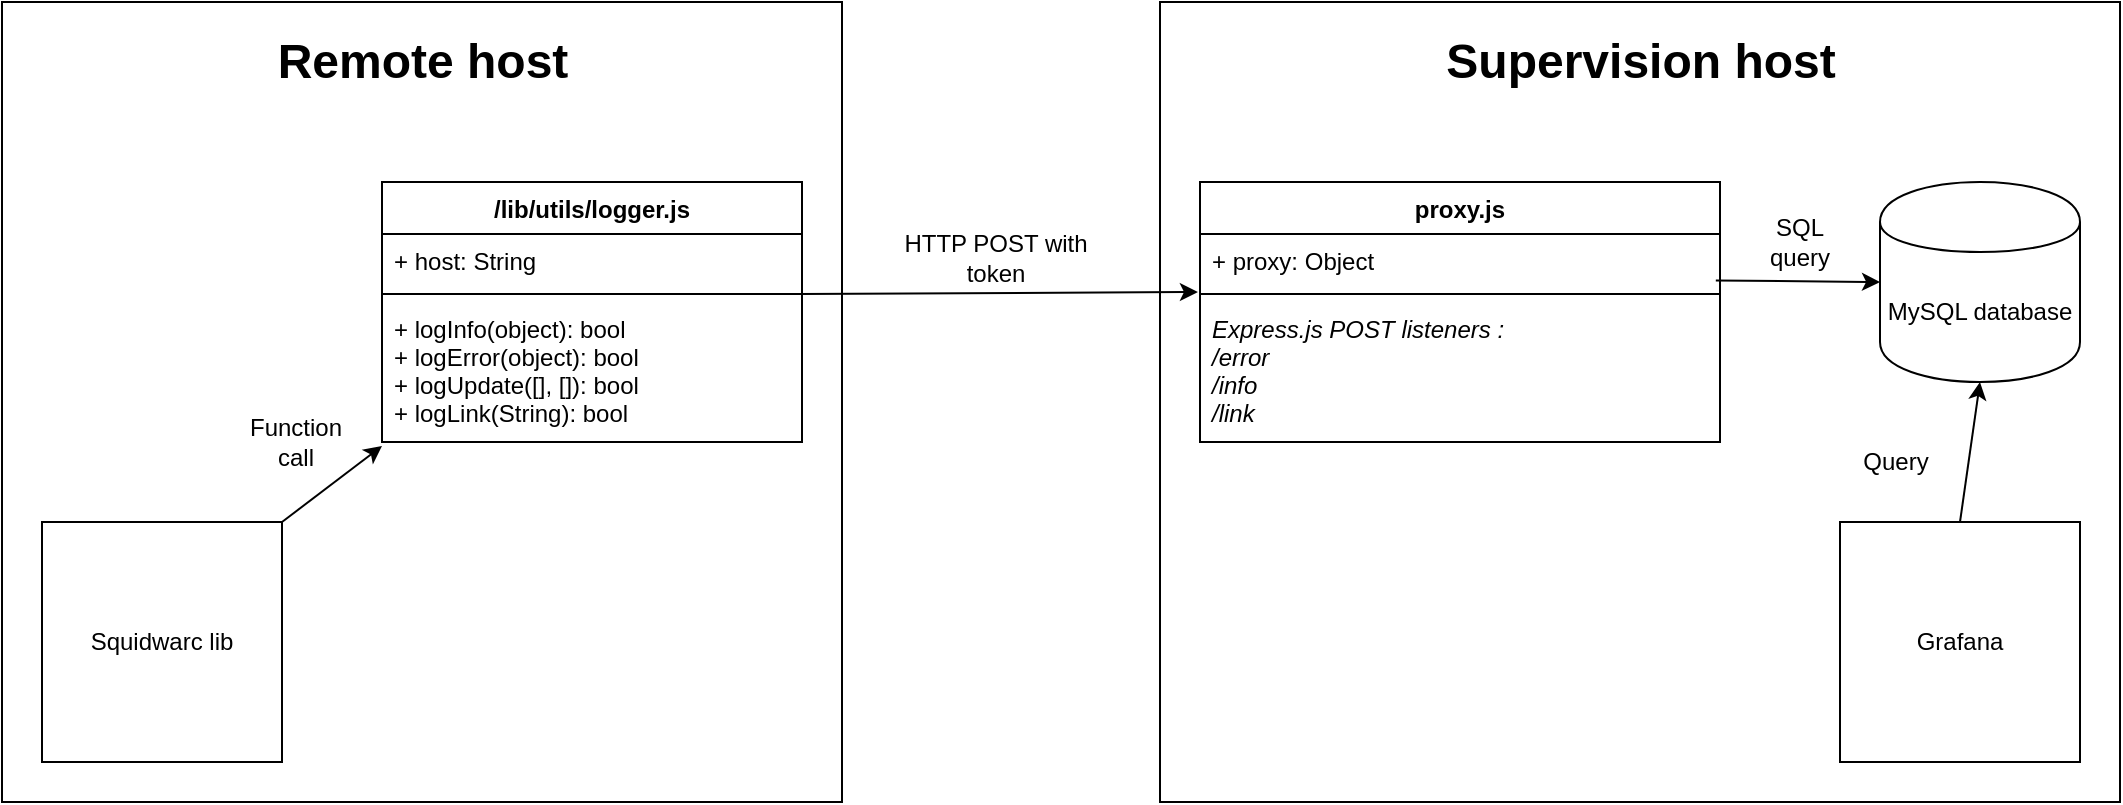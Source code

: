 <mxfile version="13.0.7" type="device"><diagram id="-0yqS3KOrHX-q5QBapPS" name="Page-1"><mxGraphModel dx="1422" dy="762" grid="1" gridSize="10" guides="1" tooltips="1" connect="1" arrows="1" fold="1" page="1" pageScale="1" pageWidth="827" pageHeight="1169" math="0" shadow="0"><root><mxCell id="0"/><mxCell id="1" parent="0"/><mxCell id="AusgScLjNZ6l5flefIBM-35" value="" style="rounded=0;whiteSpace=wrap;html=1;fillColor=#ffffff;" vertex="1" parent="1"><mxGeometry x="622" y="200" width="480" height="400" as="geometry"/></mxCell><mxCell id="AusgScLjNZ6l5flefIBM-33" value="" style="rounded=0;whiteSpace=wrap;html=1;fillColor=#ffffff;" vertex="1" parent="1"><mxGeometry x="43" y="200" width="420" height="400" as="geometry"/></mxCell><mxCell id="AusgScLjNZ6l5flefIBM-8" value="Squidwarc lib" style="whiteSpace=wrap;html=1;aspect=fixed;" vertex="1" parent="1"><mxGeometry x="63" y="460" width="120" height="120" as="geometry"/></mxCell><mxCell id="AusgScLjNZ6l5flefIBM-11" value="Function call" style="text;html=1;strokeColor=none;fillColor=none;align=center;verticalAlign=middle;whiteSpace=wrap;rounded=0;" vertex="1" parent="1"><mxGeometry x="170" y="410" width="40" height="20" as="geometry"/></mxCell><mxCell id="AusgScLjNZ6l5flefIBM-14" value="/lib/utils/logger.js" style="swimlane;fontStyle=1;align=center;verticalAlign=top;childLayout=stackLayout;horizontal=1;startSize=26;horizontalStack=0;resizeParent=1;resizeParentMax=0;resizeLast=0;collapsible=1;marginBottom=0;fillColor=#ffffff;swimlaneFillColor=#ffffff;" vertex="1" parent="1"><mxGeometry x="233" y="290" width="210" height="130" as="geometry"><mxRectangle x="230" y="290" width="140" height="50" as="alternateBounds"/></mxGeometry></mxCell><mxCell id="AusgScLjNZ6l5flefIBM-15" value="+ host: String" style="text;strokeColor=none;fillColor=none;align=left;verticalAlign=top;spacingLeft=4;spacingRight=4;overflow=hidden;rotatable=0;points=[[0,0.5],[1,0.5]];portConstraint=eastwest;" vertex="1" parent="AusgScLjNZ6l5flefIBM-14"><mxGeometry y="26" width="210" height="26" as="geometry"/></mxCell><mxCell id="AusgScLjNZ6l5flefIBM-16" value="" style="line;strokeWidth=1;fillColor=none;align=left;verticalAlign=middle;spacingTop=-1;spacingLeft=3;spacingRight=3;rotatable=0;labelPosition=right;points=[];portConstraint=eastwest;" vertex="1" parent="AusgScLjNZ6l5flefIBM-14"><mxGeometry y="52" width="210" height="8" as="geometry"/></mxCell><mxCell id="AusgScLjNZ6l5flefIBM-17" value="+ logInfo(object): bool&#10;+ logError(object): bool&#10;+ logUpdate([], []): bool&#10;+ logLink(String): bool" style="text;strokeColor=none;fillColor=none;align=left;verticalAlign=top;spacingLeft=4;spacingRight=4;overflow=hidden;rotatable=0;points=[[0,0.5],[1,0.5]];portConstraint=eastwest;" vertex="1" parent="AusgScLjNZ6l5flefIBM-14"><mxGeometry y="60" width="210" height="70" as="geometry"/></mxCell><mxCell id="AusgScLjNZ6l5flefIBM-21" value="" style="endArrow=classic;html=1;entryX=0;entryY=1.029;entryDx=0;entryDy=0;entryPerimeter=0;exitX=1;exitY=0;exitDx=0;exitDy=0;" edge="1" parent="1" source="AusgScLjNZ6l5flefIBM-8" target="AusgScLjNZ6l5flefIBM-17"><mxGeometry width="50" height="50" relative="1" as="geometry"><mxPoint x="173" y="480" as="sourcePoint"/><mxPoint x="223" y="430" as="targetPoint"/></mxGeometry></mxCell><mxCell id="AusgScLjNZ6l5flefIBM-23" value="MySQL database" style="shape=cylinder;whiteSpace=wrap;html=1;boundedLbl=1;backgroundOutline=1;fillColor=#ffffff;" vertex="1" parent="1"><mxGeometry x="982" y="290" width="100" height="100" as="geometry"/></mxCell><mxCell id="AusgScLjNZ6l5flefIBM-24" value="proxy.js" style="swimlane;fontStyle=1;align=center;verticalAlign=top;childLayout=stackLayout;horizontal=1;startSize=26;horizontalStack=0;resizeParent=1;resizeParentMax=0;resizeLast=0;collapsible=1;marginBottom=0;fillColor=#ffffff;html=0;" vertex="1" parent="1"><mxGeometry x="642" y="290" width="260" height="130" as="geometry"/></mxCell><mxCell id="AusgScLjNZ6l5flefIBM-25" value="+ proxy: Object" style="text;strokeColor=none;fillColor=none;align=left;verticalAlign=top;spacingLeft=4;spacingRight=4;overflow=hidden;rotatable=0;points=[[0,0.5],[1,0.5]];portConstraint=eastwest;" vertex="1" parent="AusgScLjNZ6l5flefIBM-24"><mxGeometry y="26" width="260" height="26" as="geometry"/></mxCell><mxCell id="AusgScLjNZ6l5flefIBM-26" value="" style="line;strokeWidth=1;fillColor=none;align=left;verticalAlign=middle;spacingTop=-1;spacingLeft=3;spacingRight=3;rotatable=0;labelPosition=right;points=[];portConstraint=eastwest;" vertex="1" parent="AusgScLjNZ6l5flefIBM-24"><mxGeometry y="52" width="260" height="8" as="geometry"/></mxCell><mxCell id="AusgScLjNZ6l5flefIBM-27" value="Express.js POST listeners :&#10;/error&#10;/info&#10;/link" style="text;strokeColor=none;fillColor=none;align=left;verticalAlign=top;spacingLeft=4;spacingRight=4;overflow=hidden;rotatable=0;points=[[0,0.5],[1,0.5]];portConstraint=eastwest;fontStyle=2" vertex="1" parent="AusgScLjNZ6l5flefIBM-24"><mxGeometry y="60" width="260" height="70" as="geometry"/></mxCell><mxCell id="AusgScLjNZ6l5flefIBM-28" value="" style="endArrow=classic;html=1;exitX=0.995;exitY=1.154;exitDx=0;exitDy=0;exitPerimeter=0;entryX=-0.004;entryY=1.115;entryDx=0;entryDy=0;entryPerimeter=0;" edge="1" parent="1" source="AusgScLjNZ6l5flefIBM-15" target="AusgScLjNZ6l5flefIBM-25"><mxGeometry width="50" height="50" relative="1" as="geometry"><mxPoint x="470" y="360" as="sourcePoint"/><mxPoint x="520" y="310" as="targetPoint"/></mxGeometry></mxCell><mxCell id="AusgScLjNZ6l5flefIBM-29" value="HTTP POST with token" style="text;html=1;strokeColor=none;fillColor=none;align=center;verticalAlign=middle;whiteSpace=wrap;rounded=0;" vertex="1" parent="1"><mxGeometry x="490" y="310" width="100" height="36" as="geometry"/></mxCell><mxCell id="AusgScLjNZ6l5flefIBM-31" value="" style="endArrow=classic;html=1;exitX=0.992;exitY=-0.154;exitDx=0;exitDy=0;exitPerimeter=0;entryX=0;entryY=0.5;entryDx=0;entryDy=0;" edge="1" parent="1" source="AusgScLjNZ6l5flefIBM-27" target="AusgScLjNZ6l5flefIBM-23"><mxGeometry width="50" height="50" relative="1" as="geometry"><mxPoint x="922" y="370" as="sourcePoint"/><mxPoint x="972" y="320" as="targetPoint"/></mxGeometry></mxCell><mxCell id="AusgScLjNZ6l5flefIBM-32" value="SQL query" style="text;html=1;strokeColor=none;fillColor=none;align=center;verticalAlign=middle;whiteSpace=wrap;rounded=0;" vertex="1" parent="1"><mxGeometry x="922" y="310" width="40" height="20" as="geometry"/></mxCell><mxCell id="AusgScLjNZ6l5flefIBM-34" value="Remote host" style="text;strokeColor=none;fillColor=none;html=1;fontSize=24;fontStyle=1;verticalAlign=middle;align=center;" vertex="1" parent="1"><mxGeometry x="203" y="210" width="100" height="40" as="geometry"/></mxCell><mxCell id="AusgScLjNZ6l5flefIBM-36" value="Supervision host" style="text;strokeColor=none;fillColor=none;html=1;fontSize=24;fontStyle=1;verticalAlign=middle;align=center;" vertex="1" parent="1"><mxGeometry x="812" y="210" width="100" height="40" as="geometry"/></mxCell><mxCell id="AusgScLjNZ6l5flefIBM-37" value="Grafana" style="whiteSpace=wrap;html=1;aspect=fixed;fillColor=#ffffff;" vertex="1" parent="1"><mxGeometry x="962" y="460" width="120" height="120" as="geometry"/></mxCell><mxCell id="AusgScLjNZ6l5flefIBM-38" value="" style="endArrow=classic;html=1;exitX=0.5;exitY=0;exitDx=0;exitDy=0;entryX=0.5;entryY=1;entryDx=0;entryDy=0;" edge="1" parent="1" source="AusgScLjNZ6l5flefIBM-37" target="AusgScLjNZ6l5flefIBM-23"><mxGeometry width="50" height="50" relative="1" as="geometry"><mxPoint x="530" y="520" as="sourcePoint"/><mxPoint x="580" y="470" as="targetPoint"/></mxGeometry></mxCell><mxCell id="AusgScLjNZ6l5flefIBM-39" value="Query" style="text;html=1;strokeColor=none;fillColor=none;align=center;verticalAlign=middle;whiteSpace=wrap;rounded=0;" vertex="1" parent="1"><mxGeometry x="970" y="420" width="40" height="20" as="geometry"/></mxCell></root></mxGraphModel></diagram></mxfile>